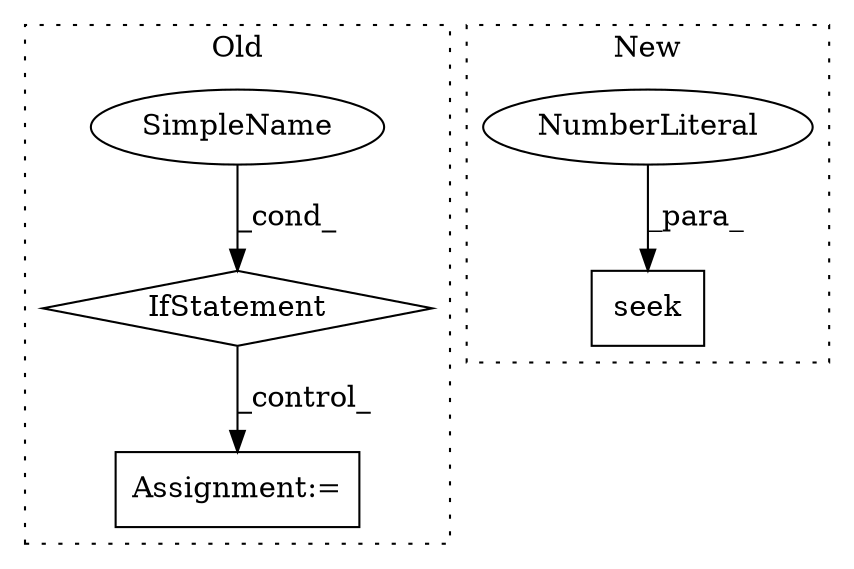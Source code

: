 digraph G {
subgraph cluster0 {
1 [label="IfStatement" a="25" s="1912,1937" l="4,2" shape="diamond"];
4 [label="Assignment:=" a="7" s="1994" l="1" shape="box"];
5 [label="SimpleName" a="42" s="" l="" shape="ellipse"];
label = "Old";
style="dotted";
}
subgraph cluster1 {
2 [label="seek" a="32" s="3452,3458" l="5,1" shape="box"];
3 [label="NumberLiteral" a="34" s="3457" l="1" shape="ellipse"];
label = "New";
style="dotted";
}
1 -> 4 [label="_control_"];
3 -> 2 [label="_para_"];
5 -> 1 [label="_cond_"];
}